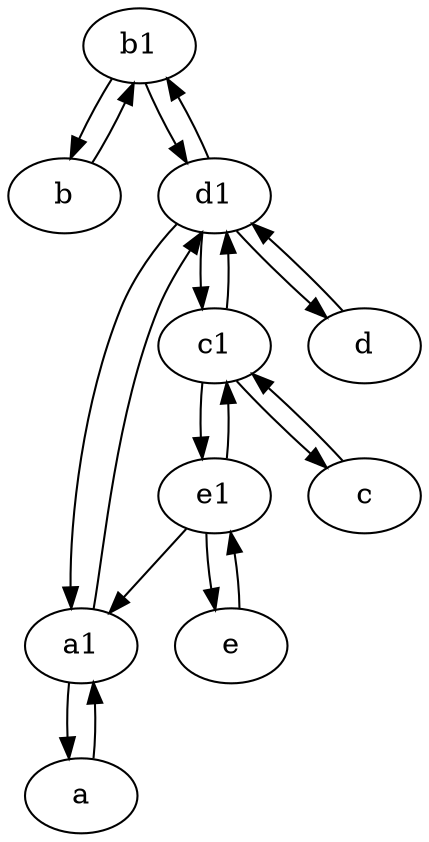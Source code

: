 digraph  {
	b1 [pos="45,20!"];
	e [pos="30,50!"];
	a1 [pos="40,15!"];
	e1 [pos="25,45!"];
	a [pos="40,10!"];
	b [pos="50,20!"];
	c1 [pos="30,15!"];
	c [pos="20,10!"];
	d [pos="20,30!"];
	d1 [pos="25,30!"];
	e1 -> c1;
	d1 -> a1;
	e -> e1;
	c1 -> c;
	c -> c1;
	b1 -> b;
	a1 -> d1;
	e1 -> a1;
	a -> a1;
	d -> d1;
	c1 -> d1;
	b1 -> d1;
	b -> b1;
	c1 -> e1;
	d1 -> c1;
	d1 -> b1;
	d1 -> d;
	e1 -> e;
	a1 -> a;

	}